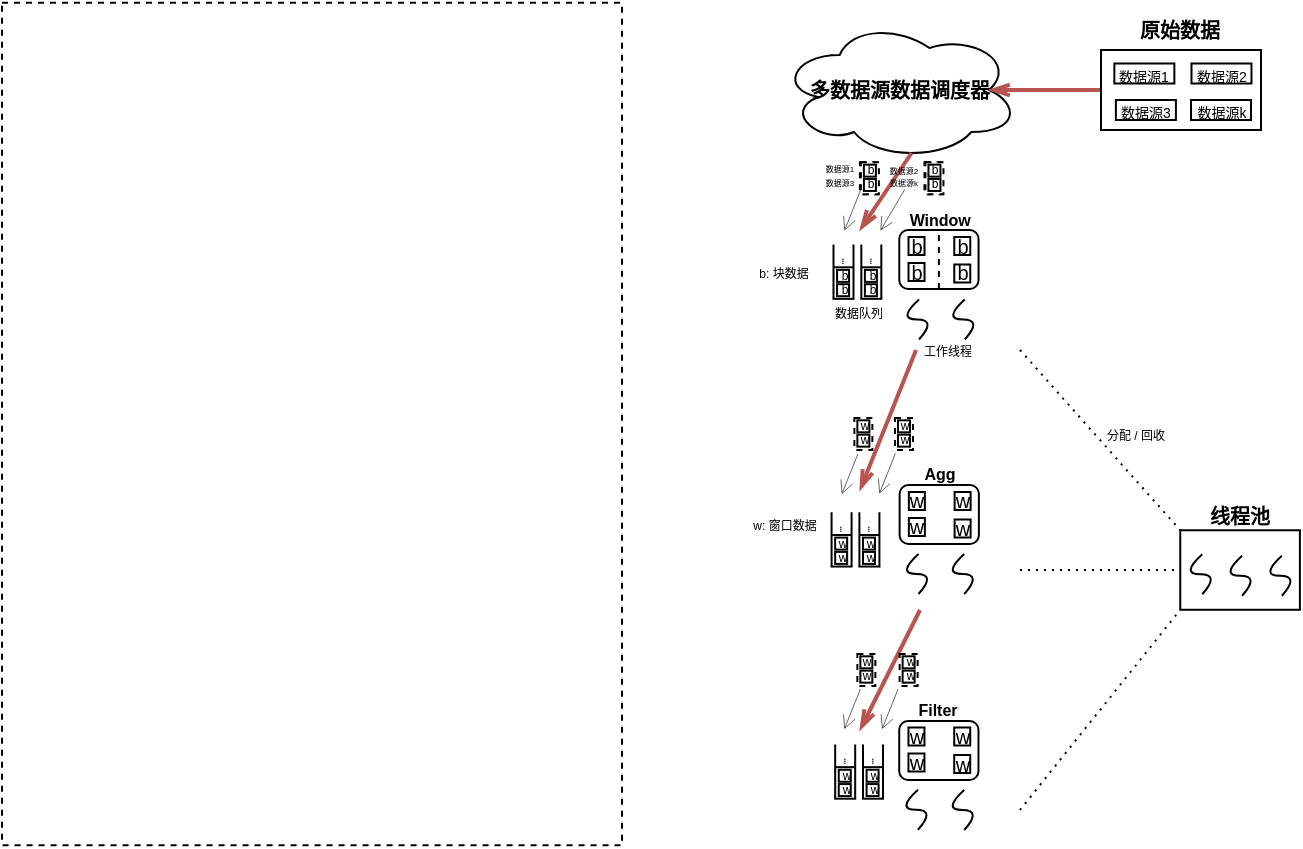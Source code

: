 <mxfile version="16.1.0" type="github">
  <diagram id="TM8jc4NBS-P3mIar8RK_" name="第 1 页">
    <mxGraphModel dx="-150" dy="375" grid="1" gridSize="10" guides="1" tooltips="1" connect="1" arrows="1" fold="1" page="1" pageScale="1" pageWidth="827" pageHeight="1169" math="0" shadow="0">
      <root>
        <mxCell id="0" />
        <mxCell id="1" parent="0" />
        <mxCell id="N-SnZ-NA4u7T5Xd_cY-z-521" value="" style="rounded=0;whiteSpace=wrap;html=1;sketch=0;fontSize=6;dashed=1;" parent="1" vertex="1">
          <mxGeometry x="1359.95" y="136.16" width="9" height="16" as="geometry" />
        </mxCell>
        <mxCell id="N-SnZ-NA4u7T5Xd_cY-z-418" value="" style="rounded=0;whiteSpace=wrap;html=1;sketch=0;fontSize=8;dashed=1;" parent="1" vertex="1">
          <mxGeometry x="931" y="56.36" width="310" height="421.28" as="geometry" />
        </mxCell>
        <mxCell id="N-SnZ-NA4u7T5Xd_cY-z-477" value="" style="rounded=0;whiteSpace=wrap;html=1;sketch=0;fontSize=6;dashed=1;" parent="1" vertex="1">
          <mxGeometry x="1360.45" y="136.16" width="9" height="16" as="geometry" />
        </mxCell>
        <mxCell id="N-SnZ-NA4u7T5Xd_cY-z-318" value="" style="rounded=0;whiteSpace=wrap;html=1;fontSize=10;strokeWidth=1;" parent="1" vertex="1">
          <mxGeometry x="1480.5" y="80" width="80" height="40" as="geometry" />
        </mxCell>
        <mxCell id="N-SnZ-NA4u7T5Xd_cY-z-319" value="&lt;font style=&quot;font-size: 7px&quot;&gt;数据源1&lt;/font&gt;" style="rounded=0;whiteSpace=wrap;html=1;fontSize=10;strokeWidth=1;" parent="1" vertex="1">
          <mxGeometry x="1487.18" y="86.75" width="30" height="10" as="geometry" />
        </mxCell>
        <mxCell id="N-SnZ-NA4u7T5Xd_cY-z-320" value="&lt;font style=&quot;font-size: 7px&quot;&gt;数据源2&lt;/font&gt;" style="rounded=0;whiteSpace=wrap;html=1;fontSize=10;strokeWidth=1;" parent="1" vertex="1">
          <mxGeometry x="1525.74" y="86.75" width="30" height="10" as="geometry" />
        </mxCell>
        <mxCell id="N-SnZ-NA4u7T5Xd_cY-z-322" value="&lt;font style=&quot;font-size: 7px&quot;&gt;数据源k&lt;/font&gt;" style="rounded=0;whiteSpace=wrap;html=1;fontSize=10;strokeWidth=1;" parent="1" vertex="1">
          <mxGeometry x="1525.51" y="105" width="30" height="10" as="geometry" />
        </mxCell>
        <mxCell id="N-SnZ-NA4u7T5Xd_cY-z-323" value="&lt;font size=&quot;1&quot;&gt;&lt;b&gt;多数据源数据调度器&lt;/b&gt;&lt;/font&gt;" style="ellipse;shape=cloud;whiteSpace=wrap;html=1;fontSize=5;strokeWidth=1;" parent="1" vertex="1">
          <mxGeometry x="1319.88" y="65" width="119.76" height="70" as="geometry" />
        </mxCell>
        <mxCell id="N-SnZ-NA4u7T5Xd_cY-z-324" value="&lt;font style=&quot;font-size: 10px&quot;&gt;&lt;b&gt;原始数据&lt;/b&gt;&lt;/font&gt;" style="text;html=1;strokeColor=none;fillColor=none;align=center;verticalAlign=middle;whiteSpace=wrap;rounded=0;sketch=0;" parent="1" vertex="1">
          <mxGeometry x="1496.36" y="60" width="48.29" height="20" as="geometry" />
        </mxCell>
        <mxCell id="N-SnZ-NA4u7T5Xd_cY-z-327" value="" style="rounded=1;whiteSpace=wrap;html=1;" parent="1" vertex="1">
          <mxGeometry x="1379.64" y="170" width="39.63" height="29.5" as="geometry" />
        </mxCell>
        <mxCell id="N-SnZ-NA4u7T5Xd_cY-z-328" value="" style="curved=1;endArrow=none;html=1;endFill=0;endSize=6;strokeWidth=1;" parent="1" edge="1">
          <mxGeometry width="50" height="50" relative="1" as="geometry">
            <mxPoint x="1412.39" y="224.75" as="sourcePoint" />
            <mxPoint x="1412.39" y="204.75" as="targetPoint" />
            <Array as="points">
              <mxPoint x="1421.39" y="214.75" />
              <mxPoint x="1401.39" y="214.75" />
            </Array>
          </mxGeometry>
        </mxCell>
        <mxCell id="N-SnZ-NA4u7T5Xd_cY-z-329" value="" style="curved=1;endArrow=none;html=1;endFill=0;" parent="1" edge="1">
          <mxGeometry width="50" height="50" relative="1" as="geometry">
            <mxPoint x="1389.51" y="224.75" as="sourcePoint" />
            <mxPoint x="1389.51" y="204.75" as="targetPoint" />
            <Array as="points">
              <mxPoint x="1398.51" y="214.75" />
              <mxPoint x="1378.51" y="214.75" />
            </Array>
          </mxGeometry>
        </mxCell>
        <mxCell id="N-SnZ-NA4u7T5Xd_cY-z-330" value="" style="shape=partialRectangle;whiteSpace=wrap;html=1;top=0;bottom=0;fillColor=none;" parent="1" vertex="1">
          <mxGeometry x="1346.75" y="177.81" width="10" height="26" as="geometry" />
        </mxCell>
        <mxCell id="N-SnZ-NA4u7T5Xd_cY-z-331" value="&lt;font style=&quot;font-size: 8px&quot;&gt;&lt;b&gt;&amp;nbsp;Window&lt;/b&gt;&lt;/font&gt;" style="text;html=1;strokeColor=none;fillColor=none;align=center;verticalAlign=middle;whiteSpace=wrap;rounded=0;fontSize=9;" parent="1" vertex="1">
          <mxGeometry x="1379.46" y="160" width="40" height="10" as="geometry" />
        </mxCell>
        <mxCell id="N-SnZ-NA4u7T5Xd_cY-z-332" value="&lt;font style=&quot;line-height: 1.4 ; font-size: 6px&quot;&gt;数据队列&lt;/font&gt;" style="text;html=1;strokeColor=none;fillColor=none;align=center;verticalAlign=middle;whiteSpace=wrap;rounded=0;fontSize=9;" parent="1" vertex="1">
          <mxGeometry x="1344.12" y="206.75" width="30.5" height="8.75" as="geometry" />
        </mxCell>
        <mxCell id="N-SnZ-NA4u7T5Xd_cY-z-333" value="&lt;font style=&quot;font-size: 6px&quot;&gt;工作线程&lt;/font&gt;" style="text;html=1;strokeColor=none;fillColor=none;align=center;verticalAlign=middle;whiteSpace=wrap;rounded=0;fontSize=9;" parent="1" vertex="1">
          <mxGeometry x="1388.02" y="225.5" width="31.98" height="9" as="geometry" />
        </mxCell>
        <mxCell id="N-SnZ-NA4u7T5Xd_cY-z-334" value="" style="rounded=0;whiteSpace=wrap;html=1;strokeWidth=1;" parent="1" vertex="1">
          <mxGeometry x="1348.54" y="189.94" width="6" height="6" as="geometry" />
        </mxCell>
        <mxCell id="N-SnZ-NA4u7T5Xd_cY-z-335" value="&lt;font style=&quot;font-size: 6px&quot;&gt;b&lt;/font&gt;" style="text;html=1;strokeColor=none;fillColor=none;align=center;verticalAlign=middle;whiteSpace=wrap;rounded=0;fontSize=9;" parent="1" vertex="1">
          <mxGeometry x="1347.79" y="188.78" width="8.5" height="6" as="geometry" />
        </mxCell>
        <mxCell id="N-SnZ-NA4u7T5Xd_cY-z-336" value="" style="rounded=0;whiteSpace=wrap;html=1;strokeWidth=1;" parent="1" vertex="1">
          <mxGeometry x="1384.26" y="173.5" width="8" height="9" as="geometry" />
        </mxCell>
        <mxCell id="N-SnZ-NA4u7T5Xd_cY-z-337" value="&lt;font style=&quot;font-size: 10px&quot;&gt;b&lt;/font&gt;" style="text;html=1;strokeColor=none;fillColor=none;align=center;verticalAlign=middle;whiteSpace=wrap;rounded=0;fontSize=9;" parent="1" vertex="1">
          <mxGeometry x="1384.26" y="174.25" width="8.5" height="6.5" as="geometry" />
        </mxCell>
        <mxCell id="N-SnZ-NA4u7T5Xd_cY-z-338" value="" style="rounded=0;whiteSpace=wrap;html=1;strokeWidth=1;" parent="1" vertex="1">
          <mxGeometry x="1384.26" y="186.5" width="8" height="9" as="geometry" />
        </mxCell>
        <mxCell id="N-SnZ-NA4u7T5Xd_cY-z-339" value="&lt;font style=&quot;font-size: 10px&quot;&gt;b&lt;/font&gt;" style="text;html=1;strokeColor=none;fillColor=none;align=center;verticalAlign=middle;whiteSpace=wrap;rounded=0;fontSize=9;" parent="1" vertex="1">
          <mxGeometry x="1384.26" y="187.25" width="8.5" height="6.5" as="geometry" />
        </mxCell>
        <mxCell id="N-SnZ-NA4u7T5Xd_cY-z-340" value="" style="rounded=0;whiteSpace=wrap;html=1;strokeWidth=1;" parent="1" vertex="1">
          <mxGeometry x="1407.14" y="173.5" width="8" height="9" as="geometry" />
        </mxCell>
        <mxCell id="N-SnZ-NA4u7T5Xd_cY-z-341" value="&lt;font style=&quot;font-size: 10px&quot;&gt;b&lt;/font&gt;" style="text;html=1;strokeColor=none;fillColor=none;align=center;verticalAlign=middle;whiteSpace=wrap;rounded=0;fontSize=9;" parent="1" vertex="1">
          <mxGeometry x="1407.14" y="174.25" width="8.5" height="6.5" as="geometry" />
        </mxCell>
        <mxCell id="N-SnZ-NA4u7T5Xd_cY-z-342" value="" style="rounded=0;whiteSpace=wrap;html=1;strokeWidth=1;" parent="1" vertex="1">
          <mxGeometry x="1407.14" y="187.25" width="8" height="9" as="geometry" />
        </mxCell>
        <mxCell id="N-SnZ-NA4u7T5Xd_cY-z-343" value="&lt;font style=&quot;font-size: 10px&quot;&gt;b&lt;/font&gt;" style="text;html=1;strokeColor=none;fillColor=none;align=center;verticalAlign=middle;whiteSpace=wrap;rounded=0;fontSize=9;" parent="1" vertex="1">
          <mxGeometry x="1407.14" y="188" width="8.5" height="6.5" as="geometry" />
        </mxCell>
        <mxCell id="N-SnZ-NA4u7T5Xd_cY-z-344" value="" style="endArrow=none;html=1;rounded=0;fontSize=7;endSize=6;strokeColor=default;strokeWidth=1;" parent="1" edge="1">
          <mxGeometry width="50" height="50" relative="1" as="geometry">
            <mxPoint x="1346.25" y="204.41" as="sourcePoint" />
            <mxPoint x="1357.25" y="204.41" as="targetPoint" />
          </mxGeometry>
        </mxCell>
        <mxCell id="N-SnZ-NA4u7T5Xd_cY-z-345" value="" style="endArrow=none;html=1;rounded=0;fontSize=7;endSize=6;strokeColor=default;strokeWidth=1;" parent="1" edge="1">
          <mxGeometry width="50" height="50" relative="1" as="geometry">
            <mxPoint x="1346.54" y="188.64" as="sourcePoint" />
            <mxPoint x="1356.54" y="188.64" as="targetPoint" />
          </mxGeometry>
        </mxCell>
        <mxCell id="N-SnZ-NA4u7T5Xd_cY-z-355" value="" style="rounded=1;whiteSpace=wrap;html=1;" parent="1" vertex="1">
          <mxGeometry x="1379.81" y="297.5" width="39.63" height="29.5" as="geometry" />
        </mxCell>
        <mxCell id="N-SnZ-NA4u7T5Xd_cY-z-356" value="" style="curved=1;endArrow=none;html=1;endFill=0;endSize=6;strokeWidth=1;" parent="1" edge="1">
          <mxGeometry width="50" height="50" relative="1" as="geometry">
            <mxPoint x="1412.13" y="352" as="sourcePoint" />
            <mxPoint x="1412.13" y="332" as="targetPoint" />
            <Array as="points">
              <mxPoint x="1421.13" y="342" />
              <mxPoint x="1401.13" y="342" />
            </Array>
          </mxGeometry>
        </mxCell>
        <mxCell id="N-SnZ-NA4u7T5Xd_cY-z-357" value="" style="curved=1;endArrow=none;html=1;endFill=0;" parent="1" edge="1">
          <mxGeometry width="50" height="50" relative="1" as="geometry">
            <mxPoint x="1389.25" y="352" as="sourcePoint" />
            <mxPoint x="1389.25" y="332" as="targetPoint" />
            <Array as="points">
              <mxPoint x="1398.25" y="342" />
              <mxPoint x="1378.25" y="342" />
            </Array>
          </mxGeometry>
        </mxCell>
        <mxCell id="N-SnZ-NA4u7T5Xd_cY-z-359" value="&lt;font style=&quot;font-size: 8px&quot;&gt;&lt;b&gt;Agg&lt;/b&gt;&lt;/font&gt;" style="text;html=1;strokeColor=none;fillColor=none;align=center;verticalAlign=middle;whiteSpace=wrap;rounded=0;fontSize=9;" parent="1" vertex="1">
          <mxGeometry x="1379.81" y="287.25" width="40.06" height="10" as="geometry" />
        </mxCell>
        <mxCell id="N-SnZ-NA4u7T5Xd_cY-z-362" value="" style="rounded=0;whiteSpace=wrap;html=1;strokeWidth=1;" parent="1" vertex="1">
          <mxGeometry x="1384.43" y="301" width="8" height="9" as="geometry" />
        </mxCell>
        <mxCell id="N-SnZ-NA4u7T5Xd_cY-z-363" value="&lt;font style=&quot;font-size: 10px&quot;&gt;w&lt;/font&gt;" style="text;html=1;strokeColor=none;fillColor=none;align=center;verticalAlign=middle;whiteSpace=wrap;rounded=0;fontSize=9;" parent="1" vertex="1">
          <mxGeometry x="1383.93" y="301.5" width="8.5" height="6.5" as="geometry" />
        </mxCell>
        <mxCell id="N-SnZ-NA4u7T5Xd_cY-z-364" value="" style="rounded=0;whiteSpace=wrap;html=1;strokeWidth=1;" parent="1" vertex="1">
          <mxGeometry x="1384.43" y="314" width="8" height="9" as="geometry" />
        </mxCell>
        <mxCell id="N-SnZ-NA4u7T5Xd_cY-z-365" value="&lt;font style=&quot;font-size: 10px&quot;&gt;w&lt;/font&gt;" style="text;html=1;strokeColor=none;fillColor=none;align=center;verticalAlign=middle;whiteSpace=wrap;rounded=0;fontSize=9;" parent="1" vertex="1">
          <mxGeometry x="1383.93" y="314.75" width="8.5" height="6.5" as="geometry" />
        </mxCell>
        <mxCell id="N-SnZ-NA4u7T5Xd_cY-z-366" value="" style="rounded=0;whiteSpace=wrap;html=1;strokeWidth=1;" parent="1" vertex="1">
          <mxGeometry x="1407.31" y="301" width="8" height="9" as="geometry" />
        </mxCell>
        <mxCell id="N-SnZ-NA4u7T5Xd_cY-z-367" value="&lt;font style=&quot;font-size: 10px&quot;&gt;w&lt;/font&gt;" style="text;html=1;strokeColor=none;fillColor=none;align=center;verticalAlign=middle;whiteSpace=wrap;rounded=0;fontSize=9;" parent="1" vertex="1">
          <mxGeometry x="1407.31" y="301.75" width="8.5" height="6.5" as="geometry" />
        </mxCell>
        <mxCell id="N-SnZ-NA4u7T5Xd_cY-z-368" value="" style="rounded=0;whiteSpace=wrap;html=1;strokeWidth=1;" parent="1" vertex="1">
          <mxGeometry x="1407.31" y="314.75" width="8" height="9" as="geometry" />
        </mxCell>
        <mxCell id="N-SnZ-NA4u7T5Xd_cY-z-369" value="&lt;font style=&quot;font-size: 10px&quot;&gt;w&lt;/font&gt;" style="text;html=1;strokeColor=none;fillColor=none;align=center;verticalAlign=middle;whiteSpace=wrap;rounded=0;fontSize=9;" parent="1" vertex="1">
          <mxGeometry x="1407.31" y="315.5" width="8.5" height="6.5" as="geometry" />
        </mxCell>
        <mxCell id="N-SnZ-NA4u7T5Xd_cY-z-381" value="" style="rounded=1;whiteSpace=wrap;html=1;" parent="1" vertex="1">
          <mxGeometry x="1379.61" y="415.5" width="39.63" height="29.5" as="geometry" />
        </mxCell>
        <mxCell id="N-SnZ-NA4u7T5Xd_cY-z-382" value="" style="curved=1;endArrow=none;html=1;endFill=0;endSize=6;strokeWidth=1;" parent="1" edge="1">
          <mxGeometry width="50" height="50" relative="1" as="geometry">
            <mxPoint x="1412.11" y="470" as="sourcePoint" />
            <mxPoint x="1412.11" y="450" as="targetPoint" />
            <Array as="points">
              <mxPoint x="1421.11" y="460" />
              <mxPoint x="1401.11" y="460" />
            </Array>
          </mxGeometry>
        </mxCell>
        <mxCell id="N-SnZ-NA4u7T5Xd_cY-z-383" value="" style="curved=1;endArrow=none;html=1;endFill=0;" parent="1" edge="1">
          <mxGeometry width="50" height="50" relative="1" as="geometry">
            <mxPoint x="1388.98" y="469.88" as="sourcePoint" />
            <mxPoint x="1388.98" y="449.88" as="targetPoint" />
            <Array as="points">
              <mxPoint x="1397.98" y="459.88" />
              <mxPoint x="1377.98" y="459.88" />
            </Array>
          </mxGeometry>
        </mxCell>
        <mxCell id="N-SnZ-NA4u7T5Xd_cY-z-385" value="&lt;font style=&quot;font-size: 8px&quot;&gt;&lt;b&gt;Filter&lt;/b&gt;&lt;/font&gt;" style="text;html=1;strokeColor=none;fillColor=none;align=center;verticalAlign=middle;whiteSpace=wrap;rounded=0;fontSize=9;" parent="1" vertex="1">
          <mxGeometry x="1378.8" y="405.25" width="40.06" height="10" as="geometry" />
        </mxCell>
        <mxCell id="N-SnZ-NA4u7T5Xd_cY-z-388" value="" style="rounded=0;whiteSpace=wrap;html=1;strokeWidth=1;" parent="1" vertex="1">
          <mxGeometry x="1384.23" y="418.75" width="8" height="9" as="geometry" />
        </mxCell>
        <mxCell id="N-SnZ-NA4u7T5Xd_cY-z-389" value="&lt;font style=&quot;font-size: 10px&quot;&gt;w&lt;/font&gt;" style="text;html=1;strokeColor=none;fillColor=none;align=center;verticalAlign=middle;whiteSpace=wrap;rounded=0;fontSize=9;" parent="1" vertex="1">
          <mxGeometry x="1383.73" y="419.25" width="8.5" height="6.5" as="geometry" />
        </mxCell>
        <mxCell id="N-SnZ-NA4u7T5Xd_cY-z-390" value="" style="rounded=0;whiteSpace=wrap;html=1;strokeWidth=1;" parent="1" vertex="1">
          <mxGeometry x="1384.23" y="431.75" width="8" height="9" as="geometry" />
        </mxCell>
        <mxCell id="N-SnZ-NA4u7T5Xd_cY-z-391" value="&lt;font style=&quot;font-size: 10px&quot;&gt;w&lt;/font&gt;" style="text;html=1;strokeColor=none;fillColor=none;align=center;verticalAlign=middle;whiteSpace=wrap;rounded=0;fontSize=9;" parent="1" vertex="1">
          <mxGeometry x="1383.73" y="432.5" width="8.5" height="6.5" as="geometry" />
        </mxCell>
        <mxCell id="N-SnZ-NA4u7T5Xd_cY-z-392" value="" style="rounded=0;whiteSpace=wrap;html=1;strokeWidth=1;" parent="1" vertex="1">
          <mxGeometry x="1407.11" y="418.75" width="8" height="9" as="geometry" />
        </mxCell>
        <mxCell id="N-SnZ-NA4u7T5Xd_cY-z-393" value="&lt;font style=&quot;font-size: 10px&quot;&gt;w&lt;/font&gt;" style="text;html=1;strokeColor=none;fillColor=none;align=center;verticalAlign=middle;whiteSpace=wrap;rounded=0;fontSize=9;" parent="1" vertex="1">
          <mxGeometry x="1407.11" y="419.5" width="8.5" height="6.5" as="geometry" />
        </mxCell>
        <mxCell id="N-SnZ-NA4u7T5Xd_cY-z-394" value="" style="rounded=0;whiteSpace=wrap;html=1;strokeWidth=1;" parent="1" vertex="1">
          <mxGeometry x="1407.11" y="432.5" width="8" height="9" as="geometry" />
        </mxCell>
        <mxCell id="N-SnZ-NA4u7T5Xd_cY-z-395" value="&lt;font style=&quot;font-size: 10px&quot;&gt;w&lt;/font&gt;" style="text;html=1;strokeColor=none;fillColor=none;align=center;verticalAlign=middle;whiteSpace=wrap;rounded=0;fontSize=9;" parent="1" vertex="1">
          <mxGeometry x="1406.61" y="433.25" width="8.5" height="6.5" as="geometry" />
        </mxCell>
        <mxCell id="N-SnZ-NA4u7T5Xd_cY-z-407" value="" style="rounded=0;whiteSpace=wrap;html=1;" parent="1" vertex="1">
          <mxGeometry x="1520.13" y="320.13" width="59.82" height="39.75" as="geometry" />
        </mxCell>
        <mxCell id="N-SnZ-NA4u7T5Xd_cY-z-408" value="" style="curved=1;endArrow=none;html=1;endFill=0;" parent="1" edge="1">
          <mxGeometry width="50" height="50" relative="1" as="geometry">
            <mxPoint x="1531.13" y="352.13" as="sourcePoint" />
            <mxPoint x="1531.13" y="332.13" as="targetPoint" />
            <Array as="points">
              <mxPoint x="1540.13" y="342.13" />
              <mxPoint x="1520.13" y="342.13" />
            </Array>
          </mxGeometry>
        </mxCell>
        <mxCell id="N-SnZ-NA4u7T5Xd_cY-z-409" value="" style="curved=1;endArrow=none;html=1;endFill=0;" parent="1" edge="1">
          <mxGeometry width="50" height="50" relative="1" as="geometry">
            <mxPoint x="1551.04" y="352.88" as="sourcePoint" />
            <mxPoint x="1551.04" y="332.88" as="targetPoint" />
            <Array as="points">
              <mxPoint x="1560.04" y="342.88" />
              <mxPoint x="1540.04" y="342.88" />
            </Array>
          </mxGeometry>
        </mxCell>
        <mxCell id="N-SnZ-NA4u7T5Xd_cY-z-410" value="" style="curved=1;endArrow=none;html=1;endFill=0;" parent="1" edge="1">
          <mxGeometry width="50" height="50" relative="1" as="geometry">
            <mxPoint x="1570.95" y="352.88" as="sourcePoint" />
            <mxPoint x="1570.95" y="332.88" as="targetPoint" />
            <Array as="points">
              <mxPoint x="1579.95" y="342.88" />
              <mxPoint x="1559.95" y="342.88" />
            </Array>
          </mxGeometry>
        </mxCell>
        <mxCell id="N-SnZ-NA4u7T5Xd_cY-z-411" value="&lt;b&gt;&lt;font style=&quot;font-size: 10px&quot;&gt;线程池&lt;/font&gt;&lt;/b&gt;" style="text;html=1;strokeColor=none;fillColor=none;align=center;verticalAlign=middle;whiteSpace=wrap;rounded=0;sketch=0;fontSize=8;" parent="1" vertex="1">
          <mxGeometry x="1529.92" y="303" width="40.25" height="19" as="geometry" />
        </mxCell>
        <mxCell id="N-SnZ-NA4u7T5Xd_cY-z-412" value="" style="endArrow=none;dashed=1;html=1;dashPattern=1 3;strokeWidth=1;rounded=1;sketch=0;fontSize=8;curved=0;entryX=0;entryY=0;entryDx=0;entryDy=0;" parent="1" target="N-SnZ-NA4u7T5Xd_cY-z-407" edge="1">
          <mxGeometry width="50" height="50" relative="1" as="geometry">
            <mxPoint x="1440" y="230" as="sourcePoint" />
            <mxPoint x="1530" y="340" as="targetPoint" />
          </mxGeometry>
        </mxCell>
        <mxCell id="N-SnZ-NA4u7T5Xd_cY-z-413" value="&lt;font style=&quot;font-size: 6px&quot;&gt;分配 / 回收&lt;/font&gt;" style="text;html=1;strokeColor=none;fillColor=none;align=center;verticalAlign=middle;whiteSpace=wrap;rounded=0;sketch=0;fontSize=8;" parent="1" vertex="1">
          <mxGeometry x="1477.95" y="266.32" width="40" height="12" as="geometry" />
        </mxCell>
        <mxCell id="N-SnZ-NA4u7T5Xd_cY-z-414" value="" style="endArrow=none;dashed=1;html=1;dashPattern=1 3;strokeWidth=1;rounded=1;sketch=0;fontSize=8;curved=0;entryX=0;entryY=0.5;entryDx=0;entryDy=0;" parent="1" target="N-SnZ-NA4u7T5Xd_cY-z-407" edge="1">
          <mxGeometry width="50" height="50" relative="1" as="geometry">
            <mxPoint x="1440" y="340" as="sourcePoint" />
            <mxPoint x="1510" y="340" as="targetPoint" />
          </mxGeometry>
        </mxCell>
        <mxCell id="N-SnZ-NA4u7T5Xd_cY-z-415" value="" style="endArrow=none;dashed=1;html=1;dashPattern=1 3;strokeWidth=1;rounded=1;sketch=0;fontSize=8;curved=0;entryX=0;entryY=1;entryDx=0;entryDy=0;" parent="1" target="N-SnZ-NA4u7T5Xd_cY-z-407" edge="1">
          <mxGeometry width="50" height="50" relative="1" as="geometry">
            <mxPoint x="1440" y="460" as="sourcePoint" />
            <mxPoint x="1530" y="360" as="targetPoint" />
          </mxGeometry>
        </mxCell>
        <mxCell id="N-SnZ-NA4u7T5Xd_cY-z-416" value="&lt;font style=&quot;font-size: 6px&quot;&gt;b: 块数据&lt;/font&gt;" style="text;html=1;strokeColor=none;fillColor=none;align=center;verticalAlign=middle;whiteSpace=wrap;rounded=0;sketch=0;fontSize=8;" parent="1" vertex="1">
          <mxGeometry x="1300.24" y="182.5" width="43.88" height="17.75" as="geometry" />
        </mxCell>
        <mxCell id="N-SnZ-NA4u7T5Xd_cY-z-417" value="&lt;font style=&quot;font-size: 6px&quot;&gt;w: 窗口数据&lt;/font&gt;" style="text;html=1;strokeColor=none;fillColor=none;align=center;verticalAlign=middle;whiteSpace=wrap;rounded=0;sketch=0;fontSize=8;" parent="1" vertex="1">
          <mxGeometry x="1301.74" y="307.8" width="40.88" height="17.75" as="geometry" />
        </mxCell>
        <mxCell id="N-SnZ-NA4u7T5Xd_cY-z-419" value="" style="endArrow=openThin;html=1;rounded=1;sketch=0;fontSize=8;curved=0;endFill=0;entryX=0.875;entryY=0.5;entryDx=0;entryDy=0;entryPerimeter=0;fillColor=#f8cecc;strokeColor=#b85450;strokeWidth=2;" parent="1" target="N-SnZ-NA4u7T5Xd_cY-z-323" edge="1">
          <mxGeometry width="50" height="50" relative="1" as="geometry">
            <mxPoint x="1480" y="100" as="sourcePoint" />
            <mxPoint x="1420" y="100" as="targetPoint" />
          </mxGeometry>
        </mxCell>
        <mxCell id="N-SnZ-NA4u7T5Xd_cY-z-420" value="" style="endArrow=openThin;html=1;rounded=1;sketch=0;fontSize=8;curved=0;exitX=0.55;exitY=0.95;exitDx=0;exitDy=0;exitPerimeter=0;endFill=0;fillColor=#f8cecc;strokeColor=#b85450;strokeWidth=2;" parent="1" source="N-SnZ-NA4u7T5Xd_cY-z-323" edge="1">
          <mxGeometry width="50" height="50" relative="1" as="geometry">
            <mxPoint x="1061.49" y="326" as="sourcePoint" />
            <mxPoint x="1360" y="170" as="targetPoint" />
          </mxGeometry>
        </mxCell>
        <mxCell id="N-SnZ-NA4u7T5Xd_cY-z-423" value="" style="endArrow=openThin;html=1;rounded=1;sketch=0;fontSize=8;curved=0;endFill=0;exitX=0;exitY=0.5;exitDx=0;exitDy=0;fillColor=#f8cecc;strokeColor=#b85450;strokeWidth=2;" parent="1" source="N-SnZ-NA4u7T5Xd_cY-z-333" edge="1">
          <mxGeometry width="50" height="50" relative="1" as="geometry">
            <mxPoint x="1380" y="226.88" as="sourcePoint" />
            <mxPoint x="1360" y="300" as="targetPoint" />
          </mxGeometry>
        </mxCell>
        <mxCell id="N-SnZ-NA4u7T5Xd_cY-z-426" value="" style="endArrow=openThin;html=1;rounded=1;sketch=0;fontSize=8;curved=0;endFill=0;fillColor=#f8cecc;strokeColor=#b85450;strokeWidth=2;" parent="1" edge="1">
          <mxGeometry width="50" height="50" relative="1" as="geometry">
            <mxPoint x="1390" y="360" as="sourcePoint" />
            <mxPoint x="1360" y="420" as="targetPoint" />
          </mxGeometry>
        </mxCell>
        <mxCell id="N-SnZ-NA4u7T5Xd_cY-z-454" value="&lt;p style=&quot;line-height: 0.2&quot;&gt;.&lt;br&gt;.&lt;br&gt;.&lt;/p&gt;" style="text;html=1;strokeColor=none;fillColor=none;align=center;verticalAlign=middle;whiteSpace=wrap;rounded=0;sketch=0;fontSize=6;" parent="1" vertex="1">
          <mxGeometry x="1347.29" y="178.78" width="9" height="10" as="geometry" />
        </mxCell>
        <mxCell id="N-SnZ-NA4u7T5Xd_cY-z-458" value="" style="endArrow=none;dashed=1;html=1;rounded=1;sketch=0;fontSize=6;curved=0;entryX=0.5;entryY=0;entryDx=0;entryDy=0;exitX=0.5;exitY=1;exitDx=0;exitDy=0;" parent="1" source="N-SnZ-NA4u7T5Xd_cY-z-327" target="N-SnZ-NA4u7T5Xd_cY-z-327" edge="1">
          <mxGeometry width="50" height="50" relative="1" as="geometry">
            <mxPoint x="1450" y="210" as="sourcePoint" />
            <mxPoint x="1500" y="160" as="targetPoint" />
          </mxGeometry>
        </mxCell>
        <mxCell id="N-SnZ-NA4u7T5Xd_cY-z-459" value="" style="rounded=0;whiteSpace=wrap;html=1;strokeWidth=1;" parent="1" vertex="1">
          <mxGeometry x="1348.54" y="197.1" width="6" height="6" as="geometry" />
        </mxCell>
        <mxCell id="N-SnZ-NA4u7T5Xd_cY-z-460" value="&lt;font style=&quot;font-size: 6px&quot;&gt;b&lt;/font&gt;" style="text;html=1;strokeColor=none;fillColor=none;align=center;verticalAlign=middle;whiteSpace=wrap;rounded=0;fontSize=9;" parent="1" vertex="1">
          <mxGeometry x="1347.79" y="195.94" width="8.5" height="6" as="geometry" />
        </mxCell>
        <mxCell id="N-SnZ-NA4u7T5Xd_cY-z-461" value="" style="shape=partialRectangle;whiteSpace=wrap;html=1;top=0;bottom=0;fillColor=none;" parent="1" vertex="1">
          <mxGeometry x="1360.66" y="177.81" width="10" height="26" as="geometry" />
        </mxCell>
        <mxCell id="N-SnZ-NA4u7T5Xd_cY-z-462" value="" style="rounded=0;whiteSpace=wrap;html=1;strokeWidth=1;" parent="1" vertex="1">
          <mxGeometry x="1362.45" y="189.94" width="6" height="6" as="geometry" />
        </mxCell>
        <mxCell id="N-SnZ-NA4u7T5Xd_cY-z-463" value="&lt;font style=&quot;font-size: 6px&quot;&gt;b&lt;/font&gt;" style="text;html=1;strokeColor=none;fillColor=none;align=center;verticalAlign=middle;whiteSpace=wrap;rounded=0;fontSize=9;" parent="1" vertex="1">
          <mxGeometry x="1361.7" y="188.78" width="8.5" height="6" as="geometry" />
        </mxCell>
        <mxCell id="N-SnZ-NA4u7T5Xd_cY-z-464" value="" style="endArrow=none;html=1;rounded=0;fontSize=7;endSize=6;strokeColor=default;strokeWidth=1;" parent="1" edge="1">
          <mxGeometry width="50" height="50" relative="1" as="geometry">
            <mxPoint x="1360.16" y="204.41" as="sourcePoint" />
            <mxPoint x="1371.16" y="204.41" as="targetPoint" />
          </mxGeometry>
        </mxCell>
        <mxCell id="N-SnZ-NA4u7T5Xd_cY-z-465" value="" style="endArrow=none;html=1;rounded=0;fontSize=7;endSize=6;strokeColor=default;strokeWidth=1;" parent="1" edge="1">
          <mxGeometry width="50" height="50" relative="1" as="geometry">
            <mxPoint x="1360.45" y="188.64" as="sourcePoint" />
            <mxPoint x="1370.45" y="188.64" as="targetPoint" />
          </mxGeometry>
        </mxCell>
        <mxCell id="N-SnZ-NA4u7T5Xd_cY-z-466" value="&lt;p style=&quot;line-height: 0.2&quot;&gt;.&lt;br&gt;.&lt;br&gt;.&lt;/p&gt;" style="text;html=1;strokeColor=none;fillColor=none;align=center;verticalAlign=middle;whiteSpace=wrap;rounded=0;sketch=0;fontSize=6;" parent="1" vertex="1">
          <mxGeometry x="1361.2" y="178.78" width="9" height="10" as="geometry" />
        </mxCell>
        <mxCell id="N-SnZ-NA4u7T5Xd_cY-z-467" value="" style="rounded=0;whiteSpace=wrap;html=1;strokeWidth=1;" parent="1" vertex="1">
          <mxGeometry x="1362.45" y="197.1" width="6" height="6" as="geometry" />
        </mxCell>
        <mxCell id="N-SnZ-NA4u7T5Xd_cY-z-468" value="&lt;font style=&quot;font-size: 6px&quot;&gt;b&lt;/font&gt;" style="text;html=1;strokeColor=none;fillColor=none;align=center;verticalAlign=middle;whiteSpace=wrap;rounded=0;fontSize=9;" parent="1" vertex="1">
          <mxGeometry x="1361.7" y="195.94" width="8.5" height="6" as="geometry" />
        </mxCell>
        <mxCell id="N-SnZ-NA4u7T5Xd_cY-z-470" value="" style="rounded=0;whiteSpace=wrap;html=1;strokeWidth=1;" parent="1" vertex="1">
          <mxGeometry x="1361.95" y="137.32" width="6" height="6" as="geometry" />
        </mxCell>
        <mxCell id="N-SnZ-NA4u7T5Xd_cY-z-471" value="&lt;font style=&quot;font-size: 6px&quot;&gt;b&lt;/font&gt;" style="text;html=1;strokeColor=none;fillColor=none;align=center;verticalAlign=middle;whiteSpace=wrap;rounded=0;fontSize=9;" parent="1" vertex="1">
          <mxGeometry x="1361.2" y="136.16" width="8.5" height="6" as="geometry" />
        </mxCell>
        <mxCell id="N-SnZ-NA4u7T5Xd_cY-z-475" value="" style="rounded=0;whiteSpace=wrap;html=1;strokeWidth=1;" parent="1" vertex="1">
          <mxGeometry x="1361.95" y="144.48" width="6" height="6" as="geometry" />
        </mxCell>
        <mxCell id="N-SnZ-NA4u7T5Xd_cY-z-476" value="&lt;font style=&quot;font-size: 6px&quot;&gt;b&lt;/font&gt;" style="text;html=1;strokeColor=none;fillColor=none;align=center;verticalAlign=middle;whiteSpace=wrap;rounded=0;fontSize=9;" parent="1" vertex="1">
          <mxGeometry x="1361.2" y="143.32" width="8.5" height="6" as="geometry" />
        </mxCell>
        <mxCell id="N-SnZ-NA4u7T5Xd_cY-z-478" value="" style="shape=partialRectangle;whiteSpace=wrap;html=1;top=0;bottom=0;fillColor=none;" parent="1" vertex="1">
          <mxGeometry x="1345.79" y="311.67" width="10" height="26" as="geometry" />
        </mxCell>
        <mxCell id="N-SnZ-NA4u7T5Xd_cY-z-479" value="" style="rounded=0;whiteSpace=wrap;html=1;strokeWidth=1;" parent="1" vertex="1">
          <mxGeometry x="1347.58" y="323.8" width="6" height="6" as="geometry" />
        </mxCell>
        <mxCell id="N-SnZ-NA4u7T5Xd_cY-z-480" value="&lt;font style=&quot;font-size: 6px&quot;&gt;w&lt;/font&gt;" style="text;html=1;strokeColor=none;fillColor=none;align=center;verticalAlign=middle;whiteSpace=wrap;rounded=0;fontSize=9;" parent="1" vertex="1">
          <mxGeometry x="1346.83" y="322.64" width="8.5" height="6" as="geometry" />
        </mxCell>
        <mxCell id="N-SnZ-NA4u7T5Xd_cY-z-481" value="" style="endArrow=none;html=1;rounded=0;fontSize=7;endSize=6;strokeColor=default;strokeWidth=1;" parent="1" edge="1">
          <mxGeometry width="50" height="50" relative="1" as="geometry">
            <mxPoint x="1345.29" y="338.27" as="sourcePoint" />
            <mxPoint x="1356.29" y="338.27" as="targetPoint" />
          </mxGeometry>
        </mxCell>
        <mxCell id="N-SnZ-NA4u7T5Xd_cY-z-482" value="" style="endArrow=none;html=1;rounded=0;fontSize=7;endSize=6;strokeColor=default;strokeWidth=1;" parent="1" edge="1">
          <mxGeometry width="50" height="50" relative="1" as="geometry">
            <mxPoint x="1345.58" y="322.5" as="sourcePoint" />
            <mxPoint x="1355.58" y="322.5" as="targetPoint" />
          </mxGeometry>
        </mxCell>
        <mxCell id="N-SnZ-NA4u7T5Xd_cY-z-483" value="&lt;p style=&quot;line-height: 0.2&quot;&gt;.&lt;br&gt;.&lt;br&gt;.&lt;/p&gt;" style="text;html=1;strokeColor=none;fillColor=none;align=center;verticalAlign=middle;whiteSpace=wrap;rounded=0;sketch=0;fontSize=6;" parent="1" vertex="1">
          <mxGeometry x="1346.33" y="312.64" width="9" height="10" as="geometry" />
        </mxCell>
        <mxCell id="N-SnZ-NA4u7T5Xd_cY-z-484" value="" style="rounded=0;whiteSpace=wrap;html=1;strokeWidth=1;" parent="1" vertex="1">
          <mxGeometry x="1347.58" y="330.96" width="6" height="6" as="geometry" />
        </mxCell>
        <mxCell id="N-SnZ-NA4u7T5Xd_cY-z-485" value="&lt;font style=&quot;font-size: 6px&quot;&gt;w&lt;/font&gt;" style="text;html=1;strokeColor=none;fillColor=none;align=center;verticalAlign=middle;whiteSpace=wrap;rounded=0;fontSize=9;" parent="1" vertex="1">
          <mxGeometry x="1346.83" y="329.8" width="8.5" height="6" as="geometry" />
        </mxCell>
        <mxCell id="N-SnZ-NA4u7T5Xd_cY-z-486" value="" style="shape=partialRectangle;whiteSpace=wrap;html=1;top=0;bottom=0;fillColor=none;" parent="1" vertex="1">
          <mxGeometry x="1359.7" y="311.67" width="10" height="26" as="geometry" />
        </mxCell>
        <mxCell id="N-SnZ-NA4u7T5Xd_cY-z-487" value="" style="rounded=0;whiteSpace=wrap;html=1;strokeWidth=1;" parent="1" vertex="1">
          <mxGeometry x="1361.49" y="323.8" width="6" height="6" as="geometry" />
        </mxCell>
        <mxCell id="N-SnZ-NA4u7T5Xd_cY-z-488" value="&lt;font style=&quot;font-size: 6px&quot;&gt;w&lt;/font&gt;" style="text;html=1;strokeColor=none;fillColor=none;align=center;verticalAlign=middle;whiteSpace=wrap;rounded=0;fontSize=9;" parent="1" vertex="1">
          <mxGeometry x="1360.74" y="322.64" width="8.5" height="6" as="geometry" />
        </mxCell>
        <mxCell id="N-SnZ-NA4u7T5Xd_cY-z-489" value="" style="endArrow=none;html=1;rounded=0;fontSize=7;endSize=6;strokeColor=default;strokeWidth=1;" parent="1" edge="1">
          <mxGeometry width="50" height="50" relative="1" as="geometry">
            <mxPoint x="1359.2" y="338.27" as="sourcePoint" />
            <mxPoint x="1370.2" y="338.27" as="targetPoint" />
          </mxGeometry>
        </mxCell>
        <mxCell id="N-SnZ-NA4u7T5Xd_cY-z-490" value="" style="endArrow=none;html=1;rounded=0;fontSize=7;endSize=6;strokeColor=default;strokeWidth=1;" parent="1" edge="1">
          <mxGeometry width="50" height="50" relative="1" as="geometry">
            <mxPoint x="1359.49" y="322.5" as="sourcePoint" />
            <mxPoint x="1369.49" y="322.5" as="targetPoint" />
          </mxGeometry>
        </mxCell>
        <mxCell id="N-SnZ-NA4u7T5Xd_cY-z-491" value="&lt;p style=&quot;line-height: 0.2&quot;&gt;.&lt;br&gt;.&lt;br&gt;.&lt;/p&gt;" style="text;html=1;strokeColor=none;fillColor=none;align=center;verticalAlign=middle;whiteSpace=wrap;rounded=0;sketch=0;fontSize=6;" parent="1" vertex="1">
          <mxGeometry x="1360.24" y="312.64" width="9" height="10" as="geometry" />
        </mxCell>
        <mxCell id="N-SnZ-NA4u7T5Xd_cY-z-492" value="" style="rounded=0;whiteSpace=wrap;html=1;strokeWidth=1;" parent="1" vertex="1">
          <mxGeometry x="1361.49" y="330.96" width="6" height="6" as="geometry" />
        </mxCell>
        <mxCell id="N-SnZ-NA4u7T5Xd_cY-z-493" value="&lt;font style=&quot;font-size: 6px&quot;&gt;w&lt;/font&gt;" style="text;html=1;strokeColor=none;fillColor=none;align=center;verticalAlign=middle;whiteSpace=wrap;rounded=0;fontSize=9;" parent="1" vertex="1">
          <mxGeometry x="1360.74" y="329.8" width="8.5" height="6" as="geometry" />
        </mxCell>
        <mxCell id="N-SnZ-NA4u7T5Xd_cY-z-494" value="" style="rounded=0;whiteSpace=wrap;html=1;sketch=0;fontSize=6;dashed=1;" parent="1" vertex="1">
          <mxGeometry x="1357.18" y="264" width="9" height="16" as="geometry" />
        </mxCell>
        <mxCell id="N-SnZ-NA4u7T5Xd_cY-z-495" value="" style="rounded=0;whiteSpace=wrap;html=1;strokeWidth=1;" parent="1" vertex="1">
          <mxGeometry x="1358.68" y="265.16" width="6" height="6" as="geometry" />
        </mxCell>
        <mxCell id="N-SnZ-NA4u7T5Xd_cY-z-496" value="&lt;font style=&quot;font-size: 6px&quot;&gt;w&lt;/font&gt;" style="text;html=1;strokeColor=none;fillColor=none;align=center;verticalAlign=middle;whiteSpace=wrap;rounded=0;fontSize=9;" parent="1" vertex="1">
          <mxGeometry x="1357.93" y="264" width="8.5" height="6" as="geometry" />
        </mxCell>
        <mxCell id="N-SnZ-NA4u7T5Xd_cY-z-497" value="" style="rounded=0;whiteSpace=wrap;html=1;strokeWidth=1;" parent="1" vertex="1">
          <mxGeometry x="1358.68" y="272.32" width="6" height="6" as="geometry" />
        </mxCell>
        <mxCell id="N-SnZ-NA4u7T5Xd_cY-z-498" value="&lt;font style=&quot;font-size: 6px&quot;&gt;w&lt;/font&gt;" style="text;html=1;strokeColor=none;fillColor=none;align=center;verticalAlign=middle;whiteSpace=wrap;rounded=0;fontSize=9;" parent="1" vertex="1">
          <mxGeometry x="1357.93" y="271.16" width="8.5" height="6" as="geometry" />
        </mxCell>
        <mxCell id="N-SnZ-NA4u7T5Xd_cY-z-499" value="" style="shape=partialRectangle;whiteSpace=wrap;html=1;top=0;bottom=0;fillColor=none;" parent="1" vertex="1">
          <mxGeometry x="1347.59" y="427.75" width="10" height="26" as="geometry" />
        </mxCell>
        <mxCell id="N-SnZ-NA4u7T5Xd_cY-z-500" value="" style="rounded=0;whiteSpace=wrap;html=1;strokeWidth=1;" parent="1" vertex="1">
          <mxGeometry x="1349.38" y="439.88" width="6" height="6" as="geometry" />
        </mxCell>
        <mxCell id="N-SnZ-NA4u7T5Xd_cY-z-501" value="&lt;font style=&quot;font-size: 6px&quot;&gt;w&lt;/font&gt;" style="text;html=1;strokeColor=none;fillColor=none;align=center;verticalAlign=middle;whiteSpace=wrap;rounded=0;fontSize=9;" parent="1" vertex="1">
          <mxGeometry x="1348.63" y="438.72" width="8.5" height="6" as="geometry" />
        </mxCell>
        <mxCell id="N-SnZ-NA4u7T5Xd_cY-z-502" value="" style="endArrow=none;html=1;rounded=0;fontSize=7;endSize=6;strokeColor=default;strokeWidth=1;" parent="1" edge="1">
          <mxGeometry width="50" height="50" relative="1" as="geometry">
            <mxPoint x="1347.09" y="454.35" as="sourcePoint" />
            <mxPoint x="1358.09" y="454.35" as="targetPoint" />
          </mxGeometry>
        </mxCell>
        <mxCell id="N-SnZ-NA4u7T5Xd_cY-z-503" value="" style="endArrow=none;html=1;rounded=0;fontSize=7;endSize=6;strokeColor=default;strokeWidth=1;" parent="1" edge="1">
          <mxGeometry width="50" height="50" relative="1" as="geometry">
            <mxPoint x="1347.38" y="438.58" as="sourcePoint" />
            <mxPoint x="1357.38" y="438.58" as="targetPoint" />
          </mxGeometry>
        </mxCell>
        <mxCell id="N-SnZ-NA4u7T5Xd_cY-z-504" value="&lt;p style=&quot;line-height: 0.2&quot;&gt;.&lt;br&gt;.&lt;br&gt;.&lt;/p&gt;" style="text;html=1;strokeColor=none;fillColor=none;align=center;verticalAlign=middle;whiteSpace=wrap;rounded=0;sketch=0;fontSize=6;" parent="1" vertex="1">
          <mxGeometry x="1348.13" y="428.72" width="9" height="10" as="geometry" />
        </mxCell>
        <mxCell id="N-SnZ-NA4u7T5Xd_cY-z-505" value="" style="rounded=0;whiteSpace=wrap;html=1;strokeWidth=1;" parent="1" vertex="1">
          <mxGeometry x="1349.38" y="447.04" width="6" height="6" as="geometry" />
        </mxCell>
        <mxCell id="N-SnZ-NA4u7T5Xd_cY-z-506" value="&lt;font style=&quot;font-size: 6px&quot;&gt;w&lt;/font&gt;" style="text;html=1;strokeColor=none;fillColor=none;align=center;verticalAlign=middle;whiteSpace=wrap;rounded=0;fontSize=9;" parent="1" vertex="1">
          <mxGeometry x="1348.63" y="445.88" width="8.5" height="6" as="geometry" />
        </mxCell>
        <mxCell id="N-SnZ-NA4u7T5Xd_cY-z-507" value="" style="shape=partialRectangle;whiteSpace=wrap;html=1;top=0;bottom=0;fillColor=none;" parent="1" vertex="1">
          <mxGeometry x="1361.5" y="427.75" width="10" height="26" as="geometry" />
        </mxCell>
        <mxCell id="N-SnZ-NA4u7T5Xd_cY-z-508" value="" style="rounded=0;whiteSpace=wrap;html=1;strokeWidth=1;" parent="1" vertex="1">
          <mxGeometry x="1363.29" y="439.88" width="6" height="6" as="geometry" />
        </mxCell>
        <mxCell id="N-SnZ-NA4u7T5Xd_cY-z-509" value="&lt;font style=&quot;font-size: 6px&quot;&gt;w&lt;/font&gt;" style="text;html=1;strokeColor=none;fillColor=none;align=center;verticalAlign=middle;whiteSpace=wrap;rounded=0;fontSize=9;" parent="1" vertex="1">
          <mxGeometry x="1362.54" y="438.72" width="8.5" height="6" as="geometry" />
        </mxCell>
        <mxCell id="N-SnZ-NA4u7T5Xd_cY-z-510" value="" style="endArrow=none;html=1;rounded=0;fontSize=7;endSize=6;strokeColor=default;strokeWidth=1;" parent="1" edge="1">
          <mxGeometry width="50" height="50" relative="1" as="geometry">
            <mxPoint x="1361.0" y="454.35" as="sourcePoint" />
            <mxPoint x="1372" y="454.35" as="targetPoint" />
          </mxGeometry>
        </mxCell>
        <mxCell id="N-SnZ-NA4u7T5Xd_cY-z-511" value="" style="endArrow=none;html=1;rounded=0;fontSize=7;endSize=6;strokeColor=default;strokeWidth=1;" parent="1" edge="1">
          <mxGeometry width="50" height="50" relative="1" as="geometry">
            <mxPoint x="1361.29" y="438.58" as="sourcePoint" />
            <mxPoint x="1371.29" y="438.58" as="targetPoint" />
          </mxGeometry>
        </mxCell>
        <mxCell id="N-SnZ-NA4u7T5Xd_cY-z-512" value="&lt;p style=&quot;line-height: 0.2&quot;&gt;.&lt;br&gt;.&lt;br&gt;.&lt;/p&gt;" style="text;html=1;strokeColor=none;fillColor=none;align=center;verticalAlign=middle;whiteSpace=wrap;rounded=0;sketch=0;fontSize=6;" parent="1" vertex="1">
          <mxGeometry x="1362.04" y="428.72" width="9" height="10" as="geometry" />
        </mxCell>
        <mxCell id="N-SnZ-NA4u7T5Xd_cY-z-513" value="" style="rounded=0;whiteSpace=wrap;html=1;strokeWidth=1;" parent="1" vertex="1">
          <mxGeometry x="1363.29" y="447.04" width="6" height="6" as="geometry" />
        </mxCell>
        <mxCell id="N-SnZ-NA4u7T5Xd_cY-z-514" value="&lt;font style=&quot;font-size: 6px&quot;&gt;w&lt;/font&gt;" style="text;html=1;strokeColor=none;fillColor=none;align=center;verticalAlign=middle;whiteSpace=wrap;rounded=0;fontSize=9;" parent="1" vertex="1">
          <mxGeometry x="1362.54" y="445.88" width="8.5" height="6" as="geometry" />
        </mxCell>
        <mxCell id="N-SnZ-NA4u7T5Xd_cY-z-515" value="" style="rounded=0;whiteSpace=wrap;html=1;sketch=0;fontSize=6;dashed=1;" parent="1" vertex="1">
          <mxGeometry x="1358.68" y="382" width="9" height="16" as="geometry" />
        </mxCell>
        <mxCell id="N-SnZ-NA4u7T5Xd_cY-z-516" value="" style="rounded=0;whiteSpace=wrap;html=1;strokeWidth=1;" parent="1" vertex="1">
          <mxGeometry x="1360.18" y="383.16" width="6" height="6" as="geometry" />
        </mxCell>
        <mxCell id="N-SnZ-NA4u7T5Xd_cY-z-517" value="&lt;font style=&quot;font-size: 6px&quot;&gt;w&lt;/font&gt;" style="text;html=1;strokeColor=none;fillColor=none;align=center;verticalAlign=middle;whiteSpace=wrap;rounded=0;fontSize=9;" parent="1" vertex="1">
          <mxGeometry x="1359.43" y="382" width="8.5" height="6" as="geometry" />
        </mxCell>
        <mxCell id="N-SnZ-NA4u7T5Xd_cY-z-518" value="" style="rounded=0;whiteSpace=wrap;html=1;strokeWidth=1;" parent="1" vertex="1">
          <mxGeometry x="1360.18" y="390.32" width="6" height="6" as="geometry" />
        </mxCell>
        <mxCell id="N-SnZ-NA4u7T5Xd_cY-z-519" value="&lt;font style=&quot;font-size: 6px&quot;&gt;w&lt;/font&gt;" style="text;html=1;strokeColor=none;fillColor=none;align=center;verticalAlign=middle;whiteSpace=wrap;rounded=0;fontSize=9;" parent="1" vertex="1">
          <mxGeometry x="1359.43" y="389.16" width="8.5" height="6" as="geometry" />
        </mxCell>
        <mxCell id="N-SnZ-NA4u7T5Xd_cY-z-520" value="&lt;font style=&quot;font-size: 7px&quot;&gt;数据源3&lt;/font&gt;" style="rounded=0;whiteSpace=wrap;html=1;fontSize=10;strokeWidth=1;" parent="1" vertex="1">
          <mxGeometry x="1487.95" y="105" width="30" height="10" as="geometry" />
        </mxCell>
        <mxCell id="AdIuGmh6w0Zo5zslEujJ-3" value="&lt;font style=&quot;font-size: 4px&quot;&gt;数据源1&lt;/font&gt;" style="text;html=1;strokeColor=none;fillColor=none;align=center;verticalAlign=middle;whiteSpace=wrap;rounded=0;fontSize=3;" vertex="1" parent="1">
          <mxGeometry x="1340" y="137.82" width="19.95" height="5" as="geometry" />
        </mxCell>
        <mxCell id="AdIuGmh6w0Zo5zslEujJ-4" value="&lt;font style=&quot;font-size: 4px&quot;&gt;数据源3&lt;/font&gt;" style="text;html=1;strokeColor=none;fillColor=none;align=center;verticalAlign=middle;whiteSpace=wrap;rounded=0;fontSize=3;" vertex="1" parent="1">
          <mxGeometry x="1340" y="144.98" width="19.95" height="5" as="geometry" />
        </mxCell>
        <mxCell id="AdIuGmh6w0Zo5zslEujJ-7" value="" style="rounded=0;whiteSpace=wrap;html=1;sketch=0;fontSize=6;dashed=1;" vertex="1" parent="1">
          <mxGeometry x="1392.23" y="136.16" width="9" height="16" as="geometry" />
        </mxCell>
        <mxCell id="AdIuGmh6w0Zo5zslEujJ-8" value="" style="rounded=0;whiteSpace=wrap;html=1;sketch=0;fontSize=6;dashed=1;" vertex="1" parent="1">
          <mxGeometry x="1392.73" y="136.16" width="9" height="16" as="geometry" />
        </mxCell>
        <mxCell id="AdIuGmh6w0Zo5zslEujJ-9" value="" style="rounded=0;whiteSpace=wrap;html=1;strokeWidth=1;" vertex="1" parent="1">
          <mxGeometry x="1394.23" y="137.32" width="6" height="6" as="geometry" />
        </mxCell>
        <mxCell id="AdIuGmh6w0Zo5zslEujJ-10" value="&lt;font style=&quot;font-size: 6px&quot;&gt;b&lt;/font&gt;" style="text;html=1;strokeColor=none;fillColor=none;align=center;verticalAlign=middle;whiteSpace=wrap;rounded=0;fontSize=9;" vertex="1" parent="1">
          <mxGeometry x="1393.48" y="136.16" width="8.5" height="6" as="geometry" />
        </mxCell>
        <mxCell id="AdIuGmh6w0Zo5zslEujJ-11" value="" style="rounded=0;whiteSpace=wrap;html=1;strokeWidth=1;" vertex="1" parent="1">
          <mxGeometry x="1394.23" y="144.48" width="6" height="6" as="geometry" />
        </mxCell>
        <mxCell id="AdIuGmh6w0Zo5zslEujJ-12" value="&lt;font style=&quot;font-size: 6px&quot;&gt;b&lt;/font&gt;" style="text;html=1;strokeColor=none;fillColor=none;align=center;verticalAlign=middle;whiteSpace=wrap;rounded=0;fontSize=9;" vertex="1" parent="1">
          <mxGeometry x="1393.48" y="143.32" width="8.5" height="6" as="geometry" />
        </mxCell>
        <mxCell id="AdIuGmh6w0Zo5zslEujJ-13" value="&lt;font style=&quot;font-size: 4px&quot;&gt;数据源2&lt;/font&gt;" style="text;html=1;strokeColor=none;fillColor=none;align=center;verticalAlign=middle;whiteSpace=wrap;rounded=0;fontSize=3;" vertex="1" parent="1">
          <mxGeometry x="1370" y="138.32" width="24.23" height="5" as="geometry" />
        </mxCell>
        <mxCell id="AdIuGmh6w0Zo5zslEujJ-14" value="&lt;font style=&quot;font-size: 4px&quot;&gt;数据源k&lt;/font&gt;" style="text;html=1;strokeColor=none;fillColor=none;align=center;verticalAlign=middle;whiteSpace=wrap;rounded=0;fontSize=3;" vertex="1" parent="1">
          <mxGeometry x="1370" y="144.48" width="24.23" height="5" as="geometry" />
        </mxCell>
        <mxCell id="AdIuGmh6w0Zo5zslEujJ-15" value="" style="endArrow=none;html=1;rounded=0;fontSize=3;entryX=0.006;entryY=0.865;entryDx=0;entryDy=0;entryPerimeter=0;strokeWidth=0.3;startArrow=open;startFill=0;" edge="1" parent="1" target="N-SnZ-NA4u7T5Xd_cY-z-521">
          <mxGeometry width="50" height="50" relative="1" as="geometry">
            <mxPoint x="1352" y="170" as="sourcePoint" />
            <mxPoint x="1350" y="160" as="targetPoint" />
          </mxGeometry>
        </mxCell>
        <mxCell id="AdIuGmh6w0Zo5zslEujJ-16" value="" style="endArrow=none;html=1;rounded=0;fontSize=3;entryX=0.5;entryY=1;entryDx=0;entryDy=0;strokeWidth=0.3;startArrow=open;startFill=0;" edge="1" parent="1" target="AdIuGmh6w0Zo5zslEujJ-14">
          <mxGeometry width="50" height="50" relative="1" as="geometry">
            <mxPoint x="1370" y="170" as="sourcePoint" />
            <mxPoint x="1370.004" y="160.0" as="targetPoint" />
          </mxGeometry>
        </mxCell>
        <mxCell id="AdIuGmh6w0Zo5zslEujJ-17" value="" style="rounded=0;whiteSpace=wrap;html=1;sketch=0;fontSize=6;dashed=1;" vertex="1" parent="1">
          <mxGeometry x="1377.49" y="264" width="9" height="16" as="geometry" />
        </mxCell>
        <mxCell id="AdIuGmh6w0Zo5zslEujJ-18" value="" style="rounded=0;whiteSpace=wrap;html=1;strokeWidth=1;" vertex="1" parent="1">
          <mxGeometry x="1378.99" y="265.16" width="6" height="6" as="geometry" />
        </mxCell>
        <mxCell id="AdIuGmh6w0Zo5zslEujJ-19" value="&lt;font style=&quot;font-size: 6px&quot;&gt;w&lt;/font&gt;" style="text;html=1;strokeColor=none;fillColor=none;align=center;verticalAlign=middle;whiteSpace=wrap;rounded=0;fontSize=9;" vertex="1" parent="1">
          <mxGeometry x="1378.24" y="264" width="8.5" height="6" as="geometry" />
        </mxCell>
        <mxCell id="AdIuGmh6w0Zo5zslEujJ-20" value="" style="rounded=0;whiteSpace=wrap;html=1;strokeWidth=1;" vertex="1" parent="1">
          <mxGeometry x="1378.99" y="272.32" width="6" height="6" as="geometry" />
        </mxCell>
        <mxCell id="AdIuGmh6w0Zo5zslEujJ-21" value="&lt;font style=&quot;font-size: 6px&quot;&gt;w&lt;/font&gt;" style="text;html=1;strokeColor=none;fillColor=none;align=center;verticalAlign=middle;whiteSpace=wrap;rounded=0;fontSize=9;" vertex="1" parent="1">
          <mxGeometry x="1378.24" y="271.16" width="8.5" height="6" as="geometry" />
        </mxCell>
        <mxCell id="AdIuGmh6w0Zo5zslEujJ-22" value="" style="endArrow=none;html=1;rounded=0;fontSize=3;entryX=0.006;entryY=0.865;entryDx=0;entryDy=0;entryPerimeter=0;strokeWidth=0.3;startArrow=open;startFill=0;" edge="1" parent="1">
          <mxGeometry width="50" height="50" relative="1" as="geometry">
            <mxPoint x="1350.68" y="301.75" as="sourcePoint" />
            <mxPoint x="1358.684" y="281.75" as="targetPoint" />
          </mxGeometry>
        </mxCell>
        <mxCell id="AdIuGmh6w0Zo5zslEujJ-23" value="" style="endArrow=none;html=1;rounded=0;fontSize=3;entryX=0.006;entryY=0.865;entryDx=0;entryDy=0;entryPerimeter=0;strokeWidth=0.3;startArrow=open;startFill=0;" edge="1" parent="1">
          <mxGeometry width="50" height="50" relative="1" as="geometry">
            <mxPoint x="1369.45" y="301.5" as="sourcePoint" />
            <mxPoint x="1377.454" y="281.5" as="targetPoint" />
          </mxGeometry>
        </mxCell>
        <mxCell id="AdIuGmh6w0Zo5zslEujJ-24" value="" style="rounded=0;whiteSpace=wrap;html=1;sketch=0;fontSize=6;dashed=1;" vertex="1" parent="1">
          <mxGeometry x="1379.81" y="382" width="9" height="16" as="geometry" />
        </mxCell>
        <mxCell id="AdIuGmh6w0Zo5zslEujJ-25" value="" style="rounded=0;whiteSpace=wrap;html=1;strokeWidth=1;" vertex="1" parent="1">
          <mxGeometry x="1381.31" y="383.16" width="6" height="6" as="geometry" />
        </mxCell>
        <mxCell id="AdIuGmh6w0Zo5zslEujJ-26" value="&lt;font style=&quot;font-size: 6px&quot;&gt;w&lt;/font&gt;" style="text;html=1;strokeColor=none;fillColor=none;align=center;verticalAlign=middle;whiteSpace=wrap;rounded=0;fontSize=9;" vertex="1" parent="1">
          <mxGeometry x="1380.56" y="382" width="8.5" height="6" as="geometry" />
        </mxCell>
        <mxCell id="AdIuGmh6w0Zo5zslEujJ-27" value="" style="rounded=0;whiteSpace=wrap;html=1;strokeWidth=1;" vertex="1" parent="1">
          <mxGeometry x="1381.31" y="390.32" width="6" height="6" as="geometry" />
        </mxCell>
        <mxCell id="AdIuGmh6w0Zo5zslEujJ-28" value="&lt;font style=&quot;font-size: 6px&quot;&gt;w&lt;/font&gt;" style="text;html=1;strokeColor=none;fillColor=none;align=center;verticalAlign=middle;whiteSpace=wrap;rounded=0;fontSize=9;" vertex="1" parent="1">
          <mxGeometry x="1380.56" y="389.16" width="8.5" height="6" as="geometry" />
        </mxCell>
        <mxCell id="AdIuGmh6w0Zo5zslEujJ-29" value="" style="endArrow=none;html=1;rounded=0;fontSize=3;entryX=0.006;entryY=0.865;entryDx=0;entryDy=0;entryPerimeter=0;strokeWidth=0.3;startArrow=open;startFill=0;" edge="1" parent="1">
          <mxGeometry width="50" height="50" relative="1" as="geometry">
            <mxPoint x="1351.95" y="419.25" as="sourcePoint" />
            <mxPoint x="1359.954" y="399.25" as="targetPoint" />
          </mxGeometry>
        </mxCell>
        <mxCell id="AdIuGmh6w0Zo5zslEujJ-30" value="" style="endArrow=none;html=1;rounded=0;fontSize=3;entryX=0.006;entryY=0.865;entryDx=0;entryDy=0;entryPerimeter=0;strokeWidth=0.3;startArrow=open;startFill=0;" edge="1" parent="1">
          <mxGeometry width="50" height="50" relative="1" as="geometry">
            <mxPoint x="1370.8" y="419.25" as="sourcePoint" />
            <mxPoint x="1378.804" y="399.25" as="targetPoint" />
          </mxGeometry>
        </mxCell>
      </root>
    </mxGraphModel>
  </diagram>
</mxfile>
